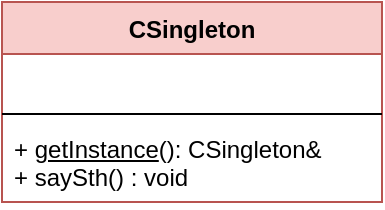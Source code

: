 <mxfile version="13.9.9" type="device"><diagram id="-lMBwG0GJ_7U4Qjt--iL" name="Strona-1"><mxGraphModel dx="1106" dy="767" grid="1" gridSize="10" guides="1" tooltips="1" connect="1" arrows="1" fold="1" page="1" pageScale="1" pageWidth="827" pageHeight="1169" math="0" shadow="0"><root><mxCell id="0"/><mxCell id="1" parent="0"/><mxCell id="HsPUKhrHiqqUPCp_nvPI-1" value="CSingleton" style="swimlane;fontStyle=1;align=center;verticalAlign=top;childLayout=stackLayout;horizontal=1;startSize=26;horizontalStack=0;resizeParent=1;resizeParentMax=0;resizeLast=0;collapsible=1;marginBottom=0;fillColor=#f8cecc;strokeColor=#b85450;" vertex="1" parent="1"><mxGeometry x="240" y="360" width="190" height="100" as="geometry"/></mxCell><mxCell id="HsPUKhrHiqqUPCp_nvPI-2" value=" " style="text;strokeColor=none;fillColor=none;align=left;verticalAlign=top;spacingLeft=4;spacingRight=4;overflow=hidden;rotatable=0;points=[[0,0.5],[1,0.5]];portConstraint=eastwest;" vertex="1" parent="HsPUKhrHiqqUPCp_nvPI-1"><mxGeometry y="26" width="190" height="26" as="geometry"/></mxCell><mxCell id="HsPUKhrHiqqUPCp_nvPI-3" value="" style="line;strokeWidth=1;fillColor=none;align=left;verticalAlign=middle;spacingTop=-1;spacingLeft=3;spacingRight=3;rotatable=0;labelPosition=right;points=[];portConstraint=eastwest;" vertex="1" parent="HsPUKhrHiqqUPCp_nvPI-1"><mxGeometry y="52" width="190" height="8" as="geometry"/></mxCell><mxCell id="HsPUKhrHiqqUPCp_nvPI-4" value="+ &lt;u&gt;getInstance&lt;/u&gt;(): CSingleton&amp;amp;&lt;br&gt;+&amp;nbsp;saySth() : void" style="text;strokeColor=none;fillColor=none;align=left;verticalAlign=top;spacingLeft=4;spacingRight=4;overflow=hidden;rotatable=0;points=[[0,0.5],[1,0.5]];portConstraint=eastwest;fontStyle=0;html=1;" vertex="1" parent="HsPUKhrHiqqUPCp_nvPI-1"><mxGeometry y="60" width="190" height="40" as="geometry"/></mxCell></root></mxGraphModel></diagram></mxfile>